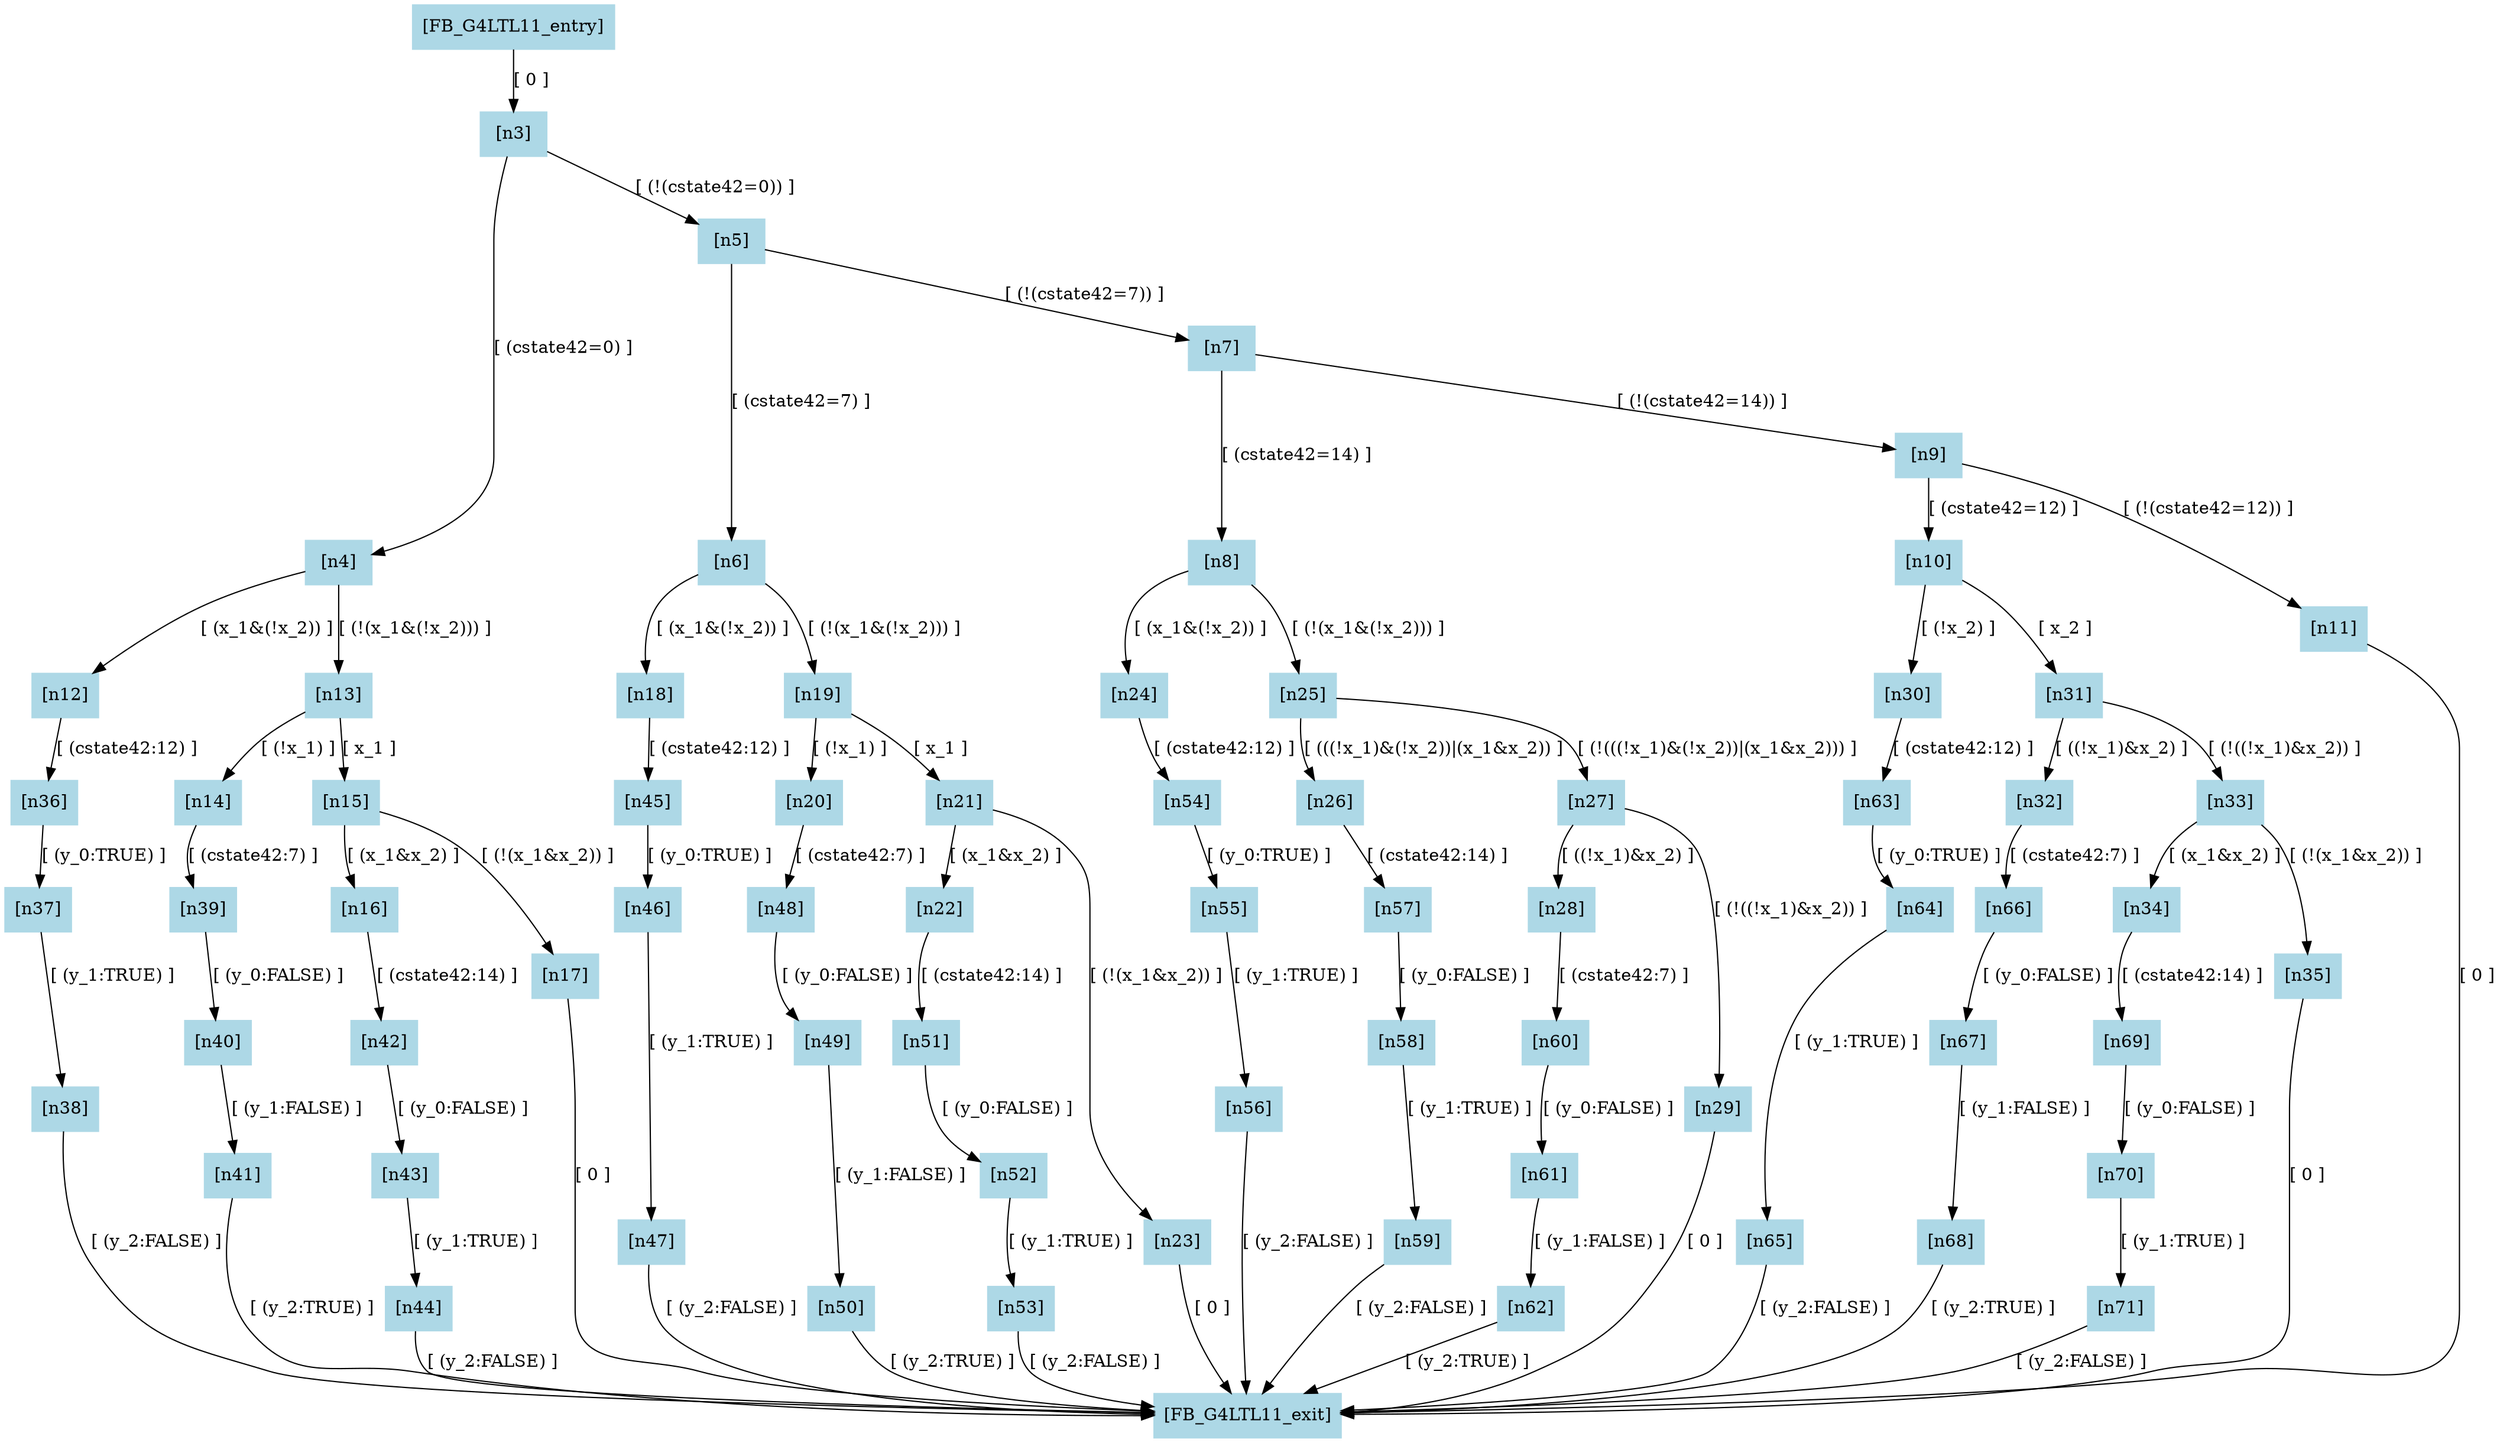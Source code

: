 digraph "FB_G4LTL11" {
"[FB_G4LTL11_entry]" [label="[FB_G4LTL11_entry]", color=lightblue,style=filled,shape=box]
"[n3]" [label="[n3]", color=lightblue,style=filled,shape=box]
"[n4]" [label="[n4]", color=lightblue,style=filled,shape=box]
"[n5]" [label="[n5]", color=lightblue,style=filled,shape=box]
"[n6]" [label="[n6]", color=lightblue,style=filled,shape=box]
"[n7]" [label="[n7]", color=lightblue,style=filled,shape=box]
"[n8]" [label="[n8]", color=lightblue,style=filled,shape=box]
"[n9]" [label="[n9]", color=lightblue,style=filled,shape=box]
"[n10]" [label="[n10]", color=lightblue,style=filled,shape=box]
"[n11]" [label="[n11]", color=lightblue,style=filled,shape=box]
"[n12]" [label="[n12]", color=lightblue,style=filled,shape=box]
"[n13]" [label="[n13]", color=lightblue,style=filled,shape=box]
"[n14]" [label="[n14]", color=lightblue,style=filled,shape=box]
"[n15]" [label="[n15]", color=lightblue,style=filled,shape=box]
"[n16]" [label="[n16]", color=lightblue,style=filled,shape=box]
"[n17]" [label="[n17]", color=lightblue,style=filled,shape=box]
"[n18]" [label="[n18]", color=lightblue,style=filled,shape=box]
"[n19]" [label="[n19]", color=lightblue,style=filled,shape=box]
"[n20]" [label="[n20]", color=lightblue,style=filled,shape=box]
"[n21]" [label="[n21]", color=lightblue,style=filled,shape=box]
"[n22]" [label="[n22]", color=lightblue,style=filled,shape=box]
"[n23]" [label="[n23]", color=lightblue,style=filled,shape=box]
"[n24]" [label="[n24]", color=lightblue,style=filled,shape=box]
"[n25]" [label="[n25]", color=lightblue,style=filled,shape=box]
"[n26]" [label="[n26]", color=lightblue,style=filled,shape=box]
"[n27]" [label="[n27]", color=lightblue,style=filled,shape=box]
"[n28]" [label="[n28]", color=lightblue,style=filled,shape=box]
"[n29]" [label="[n29]", color=lightblue,style=filled,shape=box]
"[n30]" [label="[n30]", color=lightblue,style=filled,shape=box]
"[n31]" [label="[n31]", color=lightblue,style=filled,shape=box]
"[n32]" [label="[n32]", color=lightblue,style=filled,shape=box]
"[n33]" [label="[n33]", color=lightblue,style=filled,shape=box]
"[n34]" [label="[n34]", color=lightblue,style=filled,shape=box]
"[n35]" [label="[n35]", color=lightblue,style=filled,shape=box]
"[n36]" [label="[n36]", color=lightblue,style=filled,shape=box]
"[n37]" [label="[n37]", color=lightblue,style=filled,shape=box]
"[n38]" [label="[n38]", color=lightblue,style=filled,shape=box]
"[n39]" [label="[n39]", color=lightblue,style=filled,shape=box]
"[n40]" [label="[n40]", color=lightblue,style=filled,shape=box]
"[n41]" [label="[n41]", color=lightblue,style=filled,shape=box]
"[n42]" [label="[n42]", color=lightblue,style=filled,shape=box]
"[n43]" [label="[n43]", color=lightblue,style=filled,shape=box]
"[n44]" [label="[n44]", color=lightblue,style=filled,shape=box]
"[n45]" [label="[n45]", color=lightblue,style=filled,shape=box]
"[n46]" [label="[n46]", color=lightblue,style=filled,shape=box]
"[n47]" [label="[n47]", color=lightblue,style=filled,shape=box]
"[n48]" [label="[n48]", color=lightblue,style=filled,shape=box]
"[n49]" [label="[n49]", color=lightblue,style=filled,shape=box]
"[n50]" [label="[n50]", color=lightblue,style=filled,shape=box]
"[n51]" [label="[n51]", color=lightblue,style=filled,shape=box]
"[n52]" [label="[n52]", color=lightblue,style=filled,shape=box]
"[n53]" [label="[n53]", color=lightblue,style=filled,shape=box]
"[n54]" [label="[n54]", color=lightblue,style=filled,shape=box]
"[n55]" [label="[n55]", color=lightblue,style=filled,shape=box]
"[n56]" [label="[n56]", color=lightblue,style=filled,shape=box]
"[n57]" [label="[n57]", color=lightblue,style=filled,shape=box]
"[n58]" [label="[n58]", color=lightblue,style=filled,shape=box]
"[n59]" [label="[n59]", color=lightblue,style=filled,shape=box]
"[n60]" [label="[n60]", color=lightblue,style=filled,shape=box]
"[n61]" [label="[n61]", color=lightblue,style=filled,shape=box]
"[n62]" [label="[n62]", color=lightblue,style=filled,shape=box]
"[n63]" [label="[n63]", color=lightblue,style=filled,shape=box]
"[n64]" [label="[n64]", color=lightblue,style=filled,shape=box]
"[n65]" [label="[n65]", color=lightblue,style=filled,shape=box]
"[n66]" [label="[n66]", color=lightblue,style=filled,shape=box]
"[n67]" [label="[n67]", color=lightblue,style=filled,shape=box]
"[n68]" [label="[n68]", color=lightblue,style=filled,shape=box]
"[n69]" [label="[n69]", color=lightblue,style=filled,shape=box]
"[n70]" [label="[n70]", color=lightblue,style=filled,shape=box]
"[n71]" [label="[n71]", color=lightblue,style=filled,shape=box]
"[FB_G4LTL11_exit]" [label="[FB_G4LTL11_exit]", color=lightblue,style=filled,shape=box]
"[FB_G4LTL11_entry]" -> "[n3]" [label="[ 0 ]",color=black]
"[n3]" -> "[n4]" [label="[ (cstate42=0) ]",color=black]
"[n3]" -> "[n5]" [label="[ (!(cstate42=0)) ]",color=black]
"[n5]" -> "[n6]" [label="[ (cstate42=7) ]",color=black]
"[n5]" -> "[n7]" [label="[ (!(cstate42=7)) ]",color=black]
"[n7]" -> "[n8]" [label="[ (cstate42=14) ]",color=black]
"[n7]" -> "[n9]" [label="[ (!(cstate42=14)) ]",color=black]
"[n9]" -> "[n10]" [label="[ (cstate42=12) ]",color=black]
"[n9]" -> "[n11]" [label="[ (!(cstate42=12)) ]",color=black]
"[n11]" -> "[FB_G4LTL11_exit]" [label="[ 0 ]",color=black]
"[n4]" -> "[n12]" [label="[ (x_1&(!x_2)) ]",color=black]
"[n4]" -> "[n13]" [label="[ (!(x_1&(!x_2))) ]",color=black]
"[n13]" -> "[n14]" [label="[ (!x_1) ]",color=black]
"[n13]" -> "[n15]" [label="[ x_1 ]",color=black]
"[n15]" -> "[n16]" [label="[ (x_1&x_2) ]",color=black]
"[n15]" -> "[n17]" [label="[ (!(x_1&x_2)) ]",color=black]
"[n17]" -> "[FB_G4LTL11_exit]" [label="[ 0 ]",color=black]
"[n6]" -> "[n18]" [label="[ (x_1&(!x_2)) ]",color=black]
"[n6]" -> "[n19]" [label="[ (!(x_1&(!x_2))) ]",color=black]
"[n19]" -> "[n20]" [label="[ (!x_1) ]",color=black]
"[n19]" -> "[n21]" [label="[ x_1 ]",color=black]
"[n21]" -> "[n22]" [label="[ (x_1&x_2) ]",color=black]
"[n21]" -> "[n23]" [label="[ (!(x_1&x_2)) ]",color=black]
"[n23]" -> "[FB_G4LTL11_exit]" [label="[ 0 ]",color=black]
"[n8]" -> "[n24]" [label="[ (x_1&(!x_2)) ]",color=black]
"[n8]" -> "[n25]" [label="[ (!(x_1&(!x_2))) ]",color=black]
"[n25]" -> "[n26]" [label="[ (((!x_1)&(!x_2))|(x_1&x_2)) ]",color=black]
"[n25]" -> "[n27]" [label="[ (!(((!x_1)&(!x_2))|(x_1&x_2))) ]",color=black]
"[n27]" -> "[n28]" [label="[ ((!x_1)&x_2) ]",color=black]
"[n27]" -> "[n29]" [label="[ (!((!x_1)&x_2)) ]",color=black]
"[n29]" -> "[FB_G4LTL11_exit]" [label="[ 0 ]",color=black]
"[n10]" -> "[n30]" [label="[ (!x_2) ]",color=black]
"[n10]" -> "[n31]" [label="[ x_2 ]",color=black]
"[n31]" -> "[n32]" [label="[ ((!x_1)&x_2) ]",color=black]
"[n31]" -> "[n33]" [label="[ (!((!x_1)&x_2)) ]",color=black]
"[n33]" -> "[n34]" [label="[ (x_1&x_2) ]",color=black]
"[n33]" -> "[n35]" [label="[ (!(x_1&x_2)) ]",color=black]
"[n35]" -> "[FB_G4LTL11_exit]" [label="[ 0 ]",color=black]
"[n12]" -> "[n36]" [label="[ (cstate42:12) ]",color=black]
"[n36]" -> "[n37]" [label="[ (y_0:TRUE) ]",color=black]
"[n37]" -> "[n38]" [label="[ (y_1:TRUE) ]",color=black]
"[n38]" -> "[FB_G4LTL11_exit]" [label="[ (y_2:FALSE) ]",color=black]
"[n14]" -> "[n39]" [label="[ (cstate42:7) ]",color=black]
"[n39]" -> "[n40]" [label="[ (y_0:FALSE) ]",color=black]
"[n40]" -> "[n41]" [label="[ (y_1:FALSE) ]",color=black]
"[n41]" -> "[FB_G4LTL11_exit]" [label="[ (y_2:TRUE) ]",color=black]
"[n16]" -> "[n42]" [label="[ (cstate42:14) ]",color=black]
"[n42]" -> "[n43]" [label="[ (y_0:FALSE) ]",color=black]
"[n43]" -> "[n44]" [label="[ (y_1:TRUE) ]",color=black]
"[n44]" -> "[FB_G4LTL11_exit]" [label="[ (y_2:FALSE) ]",color=black]
"[n18]" -> "[n45]" [label="[ (cstate42:12) ]",color=black]
"[n45]" -> "[n46]" [label="[ (y_0:TRUE) ]",color=black]
"[n46]" -> "[n47]" [label="[ (y_1:TRUE) ]",color=black]
"[n47]" -> "[FB_G4LTL11_exit]" [label="[ (y_2:FALSE) ]",color=black]
"[n20]" -> "[n48]" [label="[ (cstate42:7) ]",color=black]
"[n48]" -> "[n49]" [label="[ (y_0:FALSE) ]",color=black]
"[n49]" -> "[n50]" [label="[ (y_1:FALSE) ]",color=black]
"[n50]" -> "[FB_G4LTL11_exit]" [label="[ (y_2:TRUE) ]",color=black]
"[n22]" -> "[n51]" [label="[ (cstate42:14) ]",color=black]
"[n51]" -> "[n52]" [label="[ (y_0:FALSE) ]",color=black]
"[n52]" -> "[n53]" [label="[ (y_1:TRUE) ]",color=black]
"[n53]" -> "[FB_G4LTL11_exit]" [label="[ (y_2:FALSE) ]",color=black]
"[n24]" -> "[n54]" [label="[ (cstate42:12) ]",color=black]
"[n54]" -> "[n55]" [label="[ (y_0:TRUE) ]",color=black]
"[n55]" -> "[n56]" [label="[ (y_1:TRUE) ]",color=black]
"[n56]" -> "[FB_G4LTL11_exit]" [label="[ (y_2:FALSE) ]",color=black]
"[n26]" -> "[n57]" [label="[ (cstate42:14) ]",color=black]
"[n57]" -> "[n58]" [label="[ (y_0:FALSE) ]",color=black]
"[n58]" -> "[n59]" [label="[ (y_1:TRUE) ]",color=black]
"[n59]" -> "[FB_G4LTL11_exit]" [label="[ (y_2:FALSE) ]",color=black]
"[n28]" -> "[n60]" [label="[ (cstate42:7) ]",color=black]
"[n60]" -> "[n61]" [label="[ (y_0:FALSE) ]",color=black]
"[n61]" -> "[n62]" [label="[ (y_1:FALSE) ]",color=black]
"[n62]" -> "[FB_G4LTL11_exit]" [label="[ (y_2:TRUE) ]",color=black]
"[n30]" -> "[n63]" [label="[ (cstate42:12) ]",color=black]
"[n63]" -> "[n64]" [label="[ (y_0:TRUE) ]",color=black]
"[n64]" -> "[n65]" [label="[ (y_1:TRUE) ]",color=black]
"[n65]" -> "[FB_G4LTL11_exit]" [label="[ (y_2:FALSE) ]",color=black]
"[n32]" -> "[n66]" [label="[ (cstate42:7) ]",color=black]
"[n66]" -> "[n67]" [label="[ (y_0:FALSE) ]",color=black]
"[n67]" -> "[n68]" [label="[ (y_1:FALSE) ]",color=black]
"[n68]" -> "[FB_G4LTL11_exit]" [label="[ (y_2:TRUE) ]",color=black]
"[n34]" -> "[n69]" [label="[ (cstate42:14) ]",color=black]
"[n69]" -> "[n70]" [label="[ (y_0:FALSE) ]",color=black]
"[n70]" -> "[n71]" [label="[ (y_1:TRUE) ]",color=black]
"[n71]" -> "[FB_G4LTL11_exit]" [label="[ (y_2:FALSE) ]",color=black]
}
